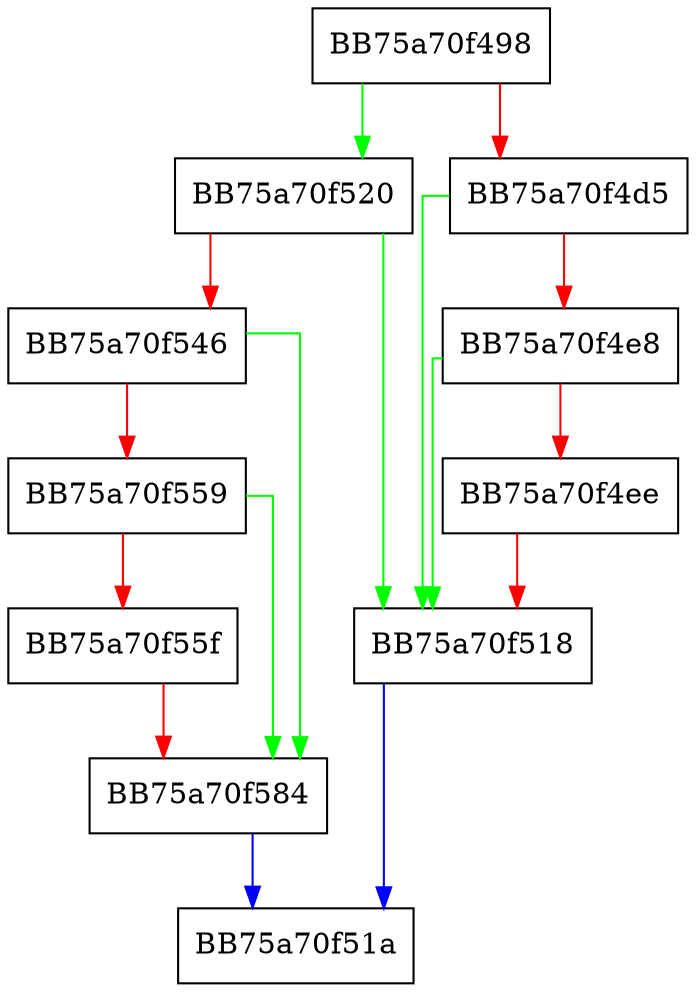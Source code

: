 digraph setStore {
  node [shape="box"];
  graph [splines=ortho];
  BB75a70f498 -> BB75a70f520 [color="green"];
  BB75a70f498 -> BB75a70f4d5 [color="red"];
  BB75a70f4d5 -> BB75a70f518 [color="green"];
  BB75a70f4d5 -> BB75a70f4e8 [color="red"];
  BB75a70f4e8 -> BB75a70f518 [color="green"];
  BB75a70f4e8 -> BB75a70f4ee [color="red"];
  BB75a70f4ee -> BB75a70f518 [color="red"];
  BB75a70f518 -> BB75a70f51a [color="blue"];
  BB75a70f520 -> BB75a70f518 [color="green"];
  BB75a70f520 -> BB75a70f546 [color="red"];
  BB75a70f546 -> BB75a70f584 [color="green"];
  BB75a70f546 -> BB75a70f559 [color="red"];
  BB75a70f559 -> BB75a70f584 [color="green"];
  BB75a70f559 -> BB75a70f55f [color="red"];
  BB75a70f55f -> BB75a70f584 [color="red"];
  BB75a70f584 -> BB75a70f51a [color="blue"];
}